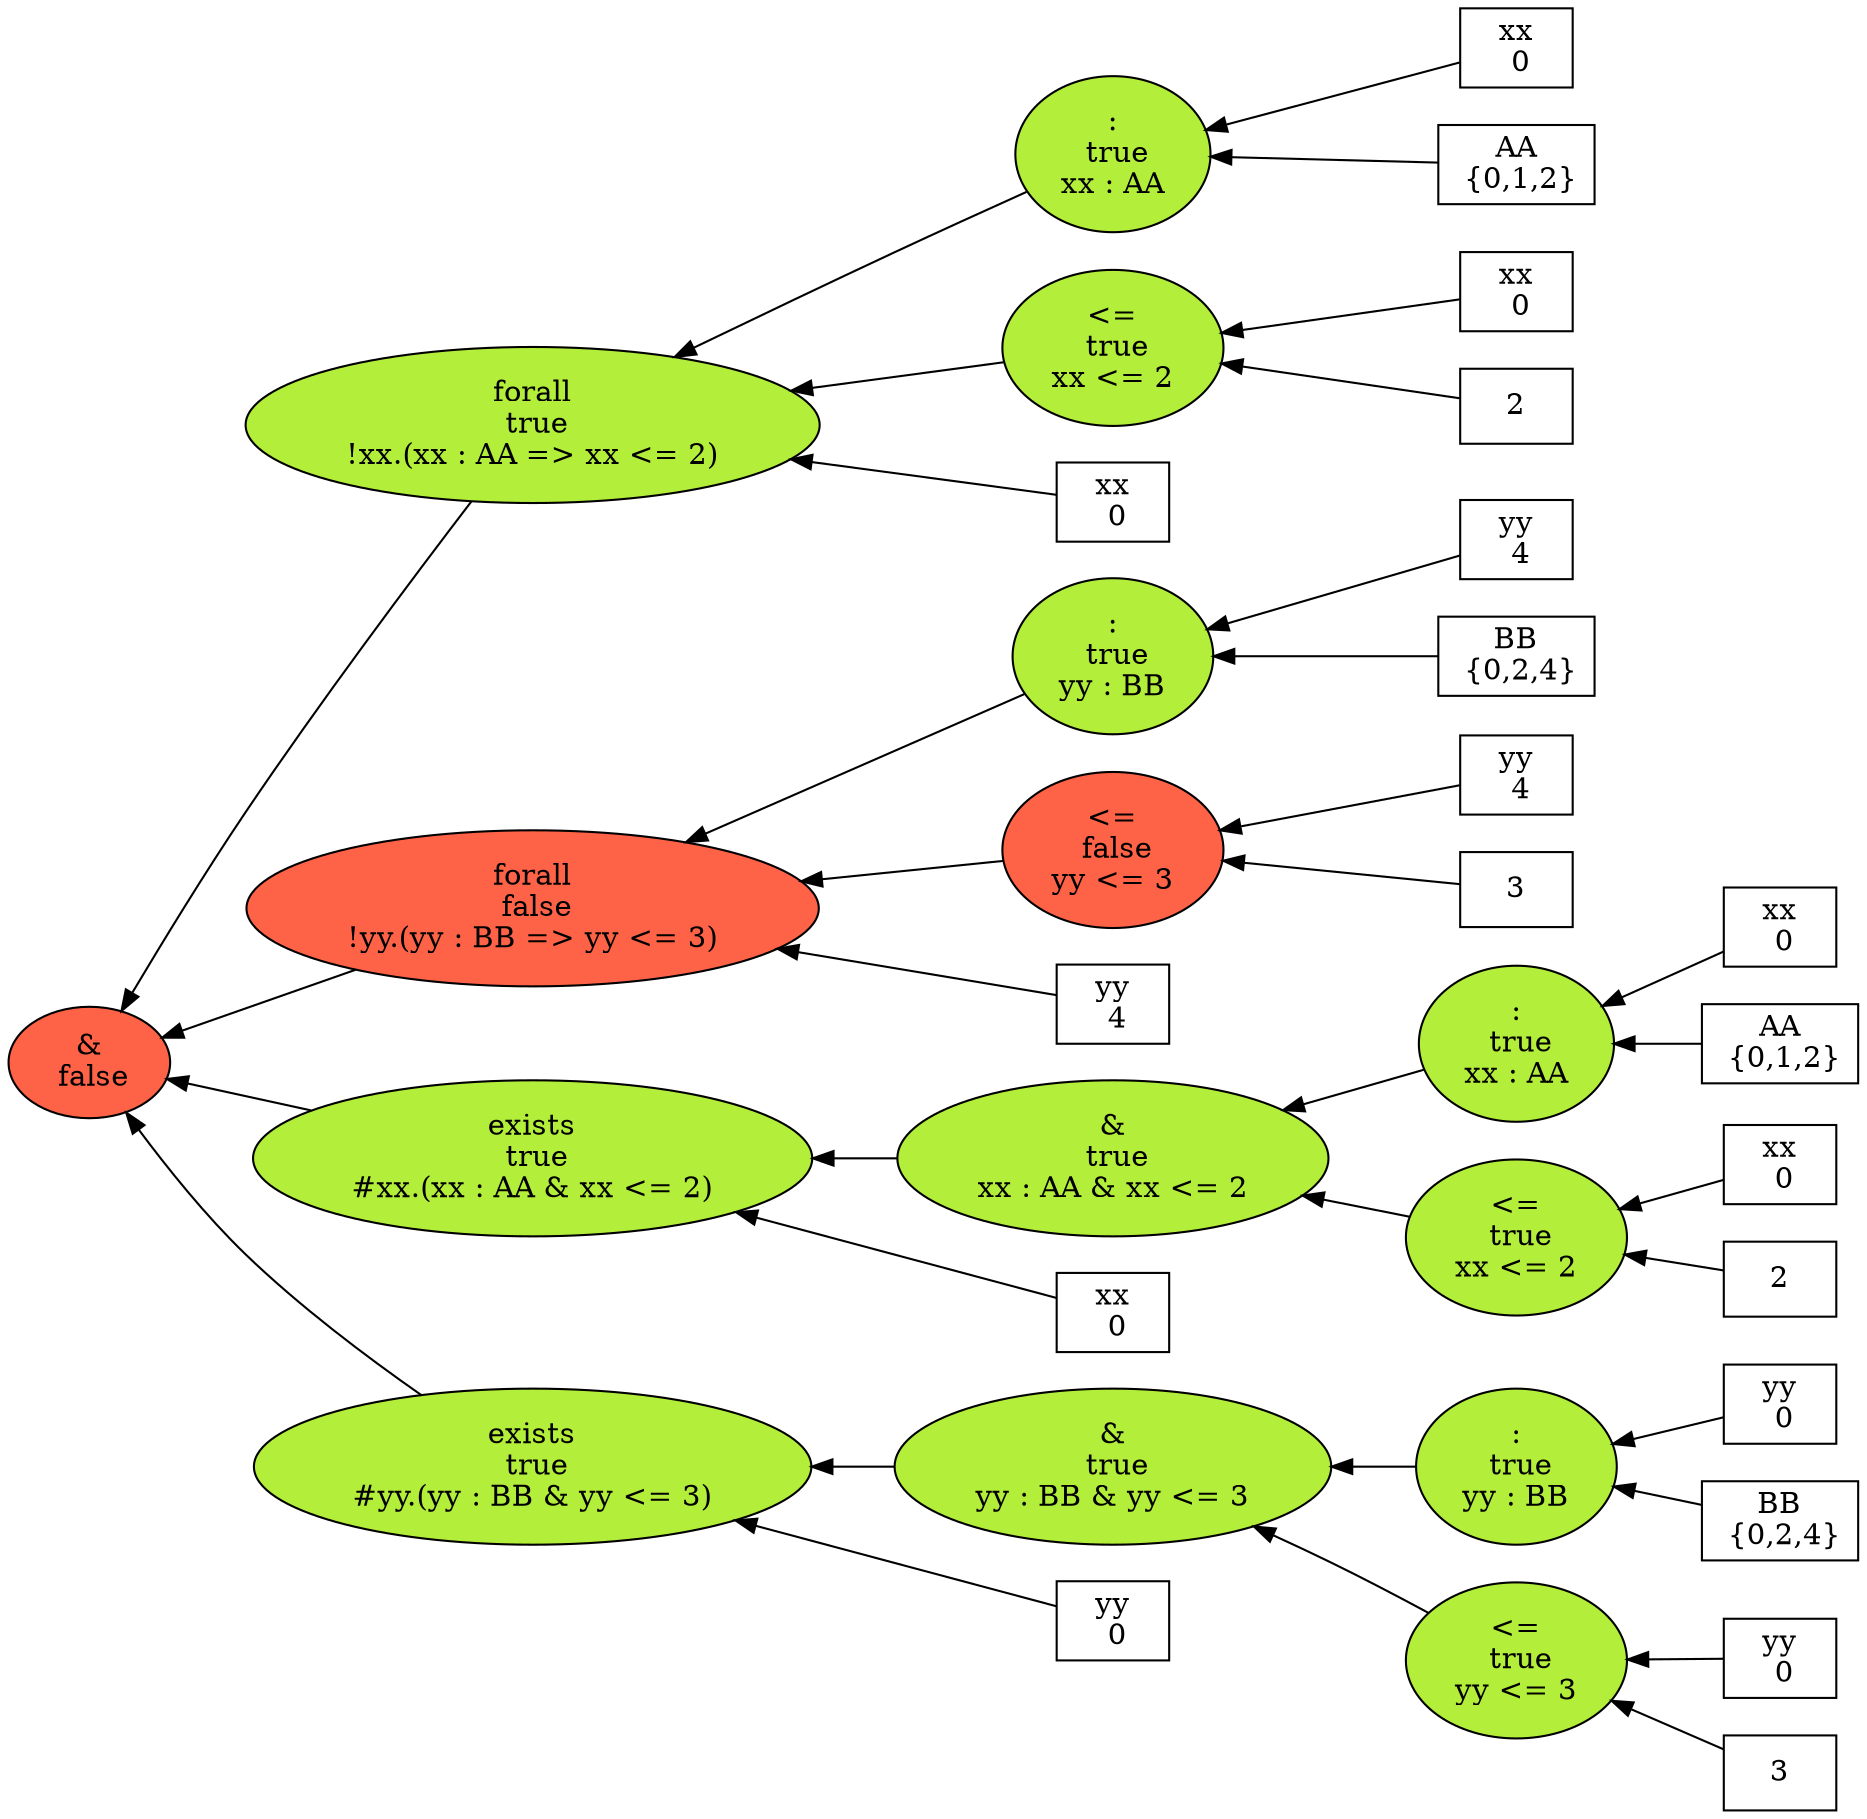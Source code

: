 digraph g {
rankdir=RL;
    Noderoot [label="&\n false", shape="ellipse", fillcolor="tomato", style="filled"]
    Node1 [label="forall\n true\n!xx.(xx : AA =\> xx \<= 2)", shape="ellipse", fillcolor="olivedrab2", style="filled"]
        Node1 -> Noderoot;
    Node2 [label=":\n true\nxx : AA", shape="ellipse", fillcolor="olivedrab2", style="filled"]
        Node2 -> Node1;
    Node3 [label="xx\n 0", shape="box", fillcolor="white", style="filled"]
        Node3 -> Node2;
    Node4 [label="AA\n \{0,1,2\}", shape="box", fillcolor="white", style="filled"]
        Node4 -> Node2;
    Node5 [label="\<=\n true\nxx \<= 2", shape="ellipse", fillcolor="olivedrab2", style="filled"]
        Node5 -> Node1;
    Node6 [label="xx\n 0", shape="box", fillcolor="white", style="filled"]
        Node6 -> Node5;
    Node7 [label="2", shape="box", fillcolor="white", style="filled"]
        Node7 -> Node5;
    Node8 [label="xx\n 0", shape="box", fillcolor="white", style="filled"]
        Node8 -> Node1;
    Node9 [label="forall\n false\n!yy.(yy : BB =\> yy \<= 3)", shape="ellipse", fillcolor="tomato", style="filled"]
        Node9 -> Noderoot;
    Node10 [label=":\n true\nyy : BB", shape="ellipse", fillcolor="olivedrab2", style="filled"]
        Node10 -> Node9;
    Node11 [label="yy\n 4", shape="box", fillcolor="white", style="filled"]
        Node11 -> Node10;
    Node12 [label="BB\n \{0,2,4\}", shape="box", fillcolor="white", style="filled"]
        Node12 -> Node10;
    Node13 [label="\<=\n false\nyy \<= 3", shape="ellipse", fillcolor="tomato", style="filled"]
        Node13 -> Node9;
    Node14 [label="yy\n 4", shape="box", fillcolor="white", style="filled"]
        Node14 -> Node13;
    Node15 [label="3", shape="box", fillcolor="white", style="filled"]
        Node15 -> Node13;
    Node16 [label="yy\n 4", shape="box", fillcolor="white", style="filled"]
        Node16 -> Node9;
    Node17 [label="exists\n true\n#xx.(xx : AA & xx \<= 2)", shape="ellipse", fillcolor="olivedrab2", style="filled"]
        Node17 -> Noderoot;
    Node18 [label="&\n true\nxx : AA & xx \<= 2", shape="ellipse", fillcolor="olivedrab2", style="filled"]
        Node18 -> Node17;
    Node19 [label=":\n true\nxx : AA", shape="ellipse", fillcolor="olivedrab2", style="filled"]
        Node19 -> Node18;
    Node20 [label="xx\n 0", shape="box", fillcolor="white", style="filled"]
        Node20 -> Node19;
    Node21 [label="AA\n \{0,1,2\}", shape="box", fillcolor="white", style="filled"]
        Node21 -> Node19;
    Node22 [label="\<=\n true\nxx \<= 2", shape="ellipse", fillcolor="olivedrab2", style="filled"]
        Node22 -> Node18;
    Node23 [label="xx\n 0", shape="box", fillcolor="white", style="filled"]
        Node23 -> Node22;
    Node24 [label="2", shape="box", fillcolor="white", style="filled"]
        Node24 -> Node22;
    Node25 [label="xx\n 0", shape="box", fillcolor="white", style="filled"]
        Node25 -> Node17;
    Node26 [label="exists\n true\n#yy.(yy : BB & yy \<= 3)", shape="ellipse", fillcolor="olivedrab2", style="filled"]
        Node26 -> Noderoot;
    Node27 [label="&\n true\nyy : BB & yy \<= 3", shape="ellipse", fillcolor="olivedrab2", style="filled"]
        Node27 -> Node26;
    Node28 [label=":\n true\nyy : BB", shape="ellipse", fillcolor="olivedrab2", style="filled"]
        Node28 -> Node27;
    Node29 [label="yy\n 0", shape="box", fillcolor="white", style="filled"]
        Node29 -> Node28;
    Node30 [label="BB\n \{0,2,4\}", shape="box", fillcolor="white", style="filled"]
        Node30 -> Node28;
    Node31 [label="\<=\n true\nyy \<= 3", shape="ellipse", fillcolor="olivedrab2", style="filled"]
        Node31 -> Node27;
    Node32 [label="yy\n 0", shape="box", fillcolor="white", style="filled"]
        Node32 -> Node31;
    Node33 [label="3", shape="box", fillcolor="white", style="filled"]
        Node33 -> Node31;
    Node34 [label="yy\n 0", shape="box", fillcolor="white", style="filled"]
        Node34 -> Node26;
}
